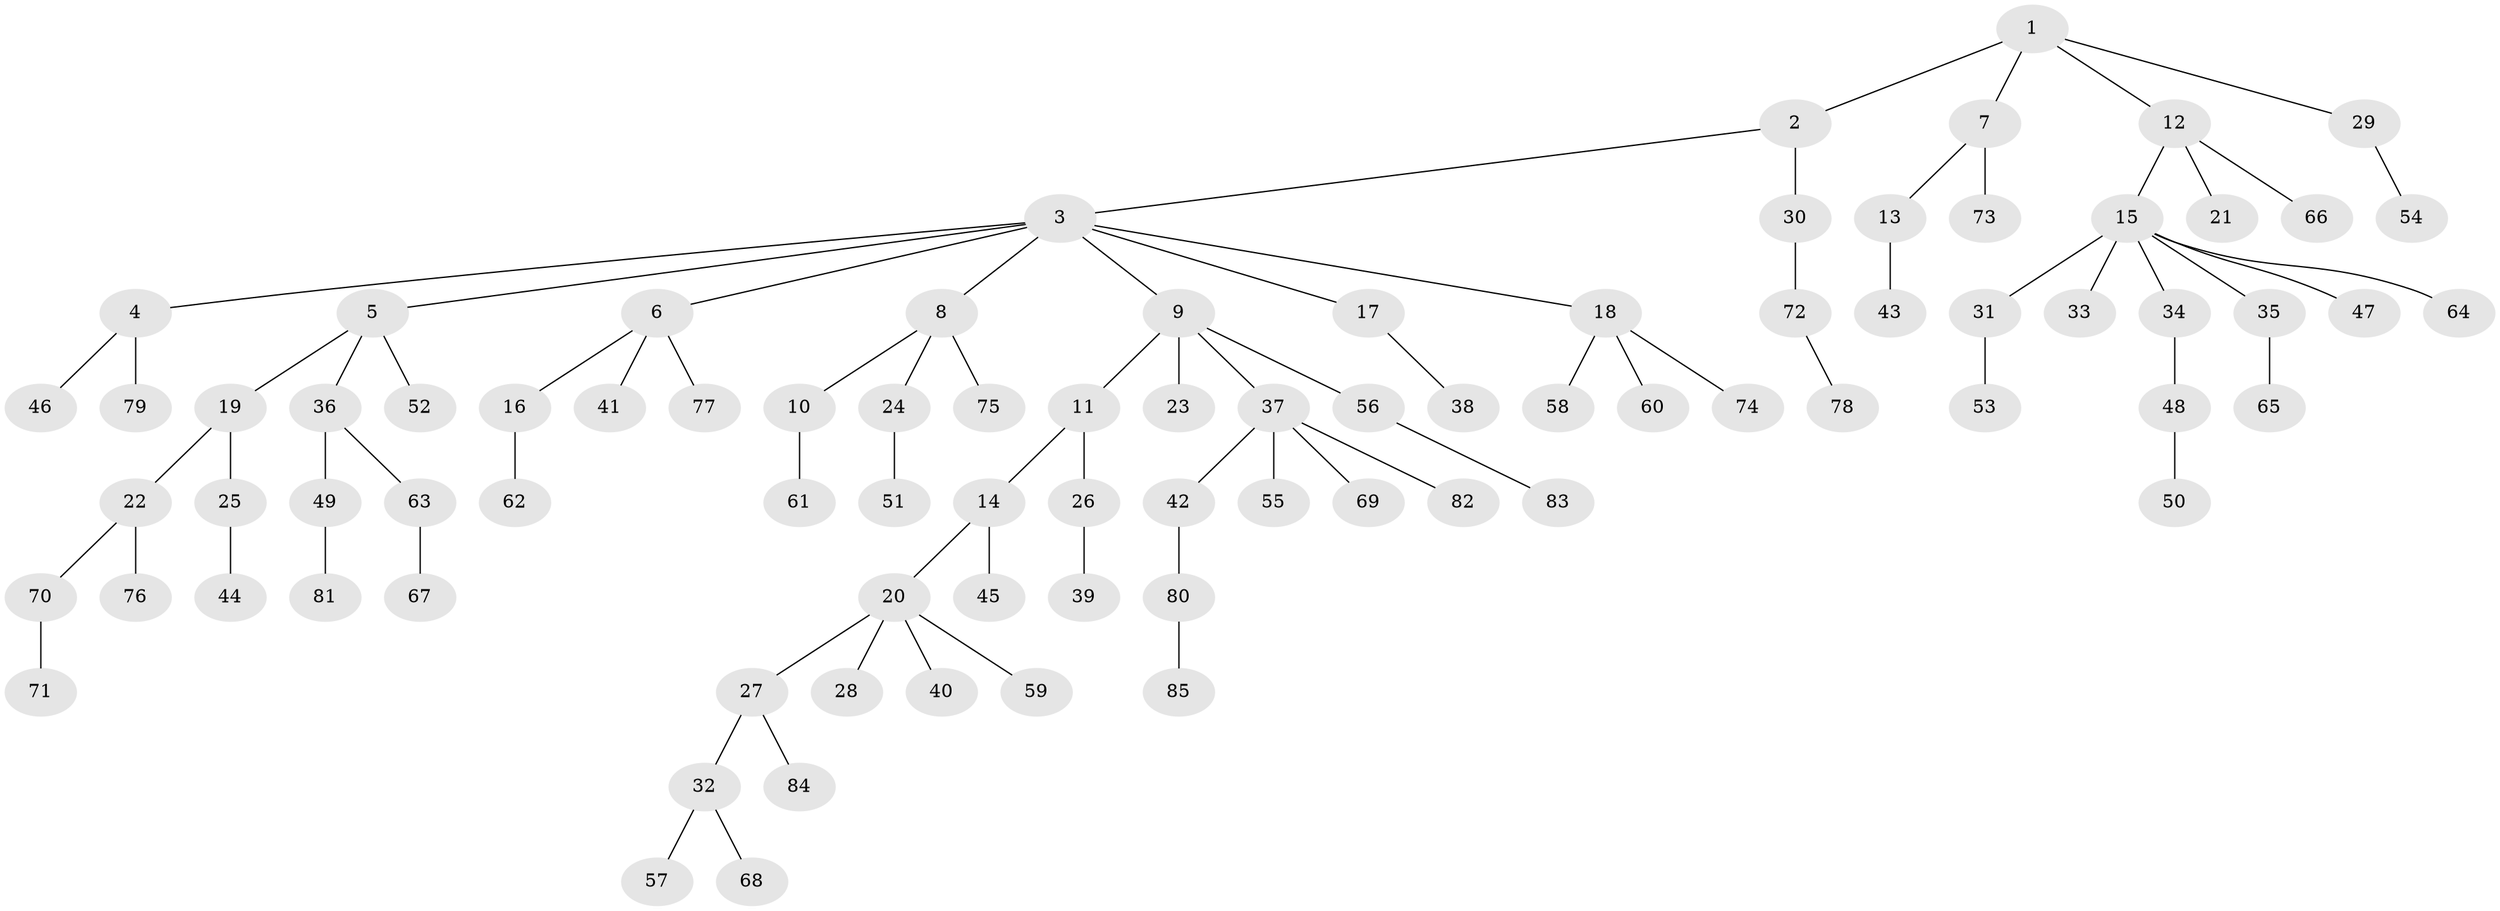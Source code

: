// coarse degree distribution, {4: 0.05357142857142857, 3: 0.10714285714285714, 9: 0.017857142857142856, 5: 0.03571428571428571, 6: 0.017857142857142856, 1: 0.6428571428571429, 2: 0.10714285714285714, 7: 0.017857142857142856}
// Generated by graph-tools (version 1.1) at 2025/52/02/27/25 19:52:13]
// undirected, 85 vertices, 84 edges
graph export_dot {
graph [start="1"]
  node [color=gray90,style=filled];
  1;
  2;
  3;
  4;
  5;
  6;
  7;
  8;
  9;
  10;
  11;
  12;
  13;
  14;
  15;
  16;
  17;
  18;
  19;
  20;
  21;
  22;
  23;
  24;
  25;
  26;
  27;
  28;
  29;
  30;
  31;
  32;
  33;
  34;
  35;
  36;
  37;
  38;
  39;
  40;
  41;
  42;
  43;
  44;
  45;
  46;
  47;
  48;
  49;
  50;
  51;
  52;
  53;
  54;
  55;
  56;
  57;
  58;
  59;
  60;
  61;
  62;
  63;
  64;
  65;
  66;
  67;
  68;
  69;
  70;
  71;
  72;
  73;
  74;
  75;
  76;
  77;
  78;
  79;
  80;
  81;
  82;
  83;
  84;
  85;
  1 -- 2;
  1 -- 7;
  1 -- 12;
  1 -- 29;
  2 -- 3;
  2 -- 30;
  3 -- 4;
  3 -- 5;
  3 -- 6;
  3 -- 8;
  3 -- 9;
  3 -- 17;
  3 -- 18;
  4 -- 46;
  4 -- 79;
  5 -- 19;
  5 -- 36;
  5 -- 52;
  6 -- 16;
  6 -- 41;
  6 -- 77;
  7 -- 13;
  7 -- 73;
  8 -- 10;
  8 -- 24;
  8 -- 75;
  9 -- 11;
  9 -- 23;
  9 -- 37;
  9 -- 56;
  10 -- 61;
  11 -- 14;
  11 -- 26;
  12 -- 15;
  12 -- 21;
  12 -- 66;
  13 -- 43;
  14 -- 20;
  14 -- 45;
  15 -- 31;
  15 -- 33;
  15 -- 34;
  15 -- 35;
  15 -- 47;
  15 -- 64;
  16 -- 62;
  17 -- 38;
  18 -- 58;
  18 -- 60;
  18 -- 74;
  19 -- 22;
  19 -- 25;
  20 -- 27;
  20 -- 28;
  20 -- 40;
  20 -- 59;
  22 -- 70;
  22 -- 76;
  24 -- 51;
  25 -- 44;
  26 -- 39;
  27 -- 32;
  27 -- 84;
  29 -- 54;
  30 -- 72;
  31 -- 53;
  32 -- 57;
  32 -- 68;
  34 -- 48;
  35 -- 65;
  36 -- 49;
  36 -- 63;
  37 -- 42;
  37 -- 55;
  37 -- 69;
  37 -- 82;
  42 -- 80;
  48 -- 50;
  49 -- 81;
  56 -- 83;
  63 -- 67;
  70 -- 71;
  72 -- 78;
  80 -- 85;
}
